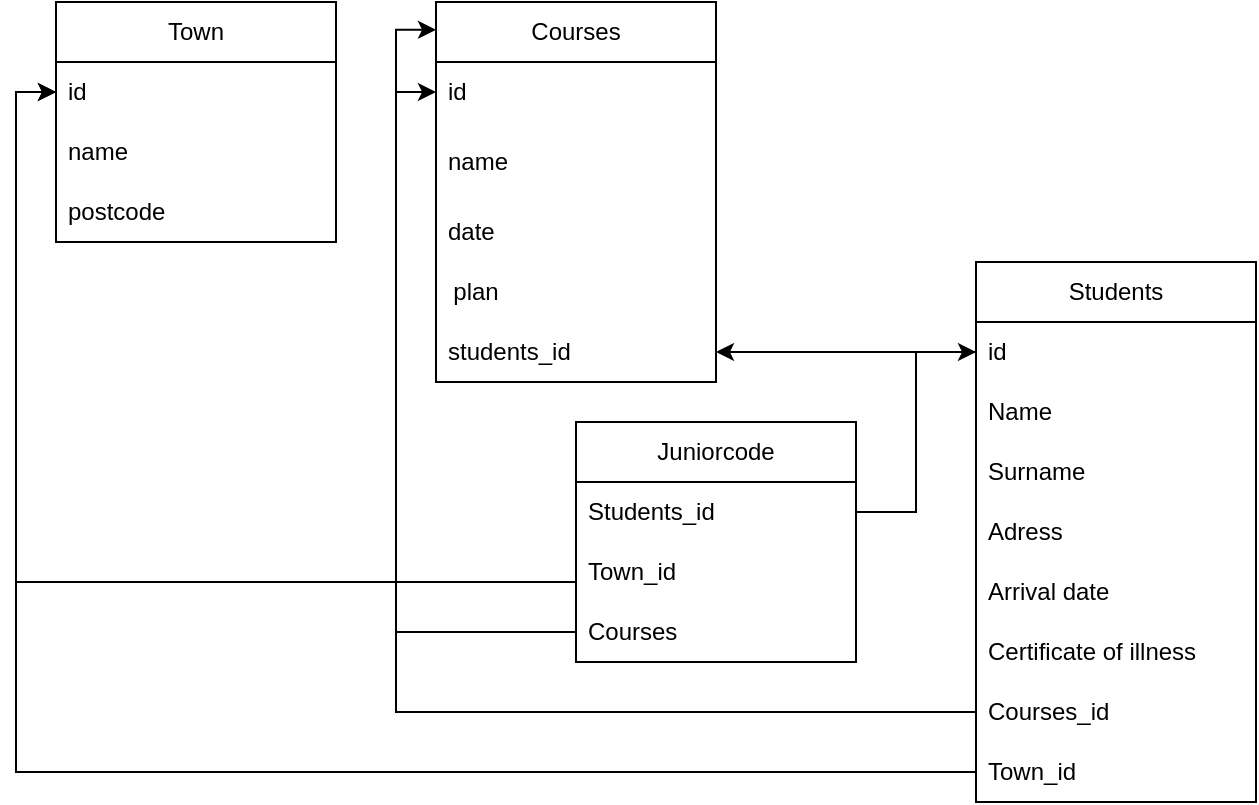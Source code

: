 <mxfile version="24.4.13" type="github">
  <diagram id="C5RBs43oDa-KdzZeNtuy" name="Page-1">
    <mxGraphModel dx="1195" dy="652" grid="1" gridSize="10" guides="1" tooltips="1" connect="1" arrows="1" fold="1" page="1" pageScale="1" pageWidth="827" pageHeight="1169" math="0" shadow="0">
      <root>
        <mxCell id="WIyWlLk6GJQsqaUBKTNV-0" />
        <mxCell id="WIyWlLk6GJQsqaUBKTNV-1" parent="WIyWlLk6GJQsqaUBKTNV-0" />
        <mxCell id="8m4UOrSaYYZFjj3PVBPL-12" value="Town" style="swimlane;fontStyle=0;childLayout=stackLayout;horizontal=1;startSize=30;horizontalStack=0;resizeParent=1;resizeParentMax=0;resizeLast=0;collapsible=1;marginBottom=0;whiteSpace=wrap;html=1;" vertex="1" parent="WIyWlLk6GJQsqaUBKTNV-1">
          <mxGeometry x="140" y="140" width="140" height="120" as="geometry" />
        </mxCell>
        <mxCell id="8m4UOrSaYYZFjj3PVBPL-13" value="id" style="text;strokeColor=none;fillColor=none;align=left;verticalAlign=middle;spacingLeft=4;spacingRight=4;overflow=hidden;points=[[0,0.5],[1,0.5]];portConstraint=eastwest;rotatable=0;whiteSpace=wrap;html=1;" vertex="1" parent="8m4UOrSaYYZFjj3PVBPL-12">
          <mxGeometry y="30" width="140" height="30" as="geometry" />
        </mxCell>
        <mxCell id="8m4UOrSaYYZFjj3PVBPL-14" value="name" style="text;strokeColor=none;fillColor=none;align=left;verticalAlign=middle;spacingLeft=4;spacingRight=4;overflow=hidden;points=[[0,0.5],[1,0.5]];portConstraint=eastwest;rotatable=0;whiteSpace=wrap;html=1;" vertex="1" parent="8m4UOrSaYYZFjj3PVBPL-12">
          <mxGeometry y="60" width="140" height="30" as="geometry" />
        </mxCell>
        <mxCell id="8m4UOrSaYYZFjj3PVBPL-36" value="postcode" style="text;strokeColor=none;fillColor=none;align=left;verticalAlign=middle;spacingLeft=4;spacingRight=4;overflow=hidden;points=[[0,0.5],[1,0.5]];portConstraint=eastwest;rotatable=0;whiteSpace=wrap;html=1;" vertex="1" parent="8m4UOrSaYYZFjj3PVBPL-12">
          <mxGeometry y="90" width="140" height="30" as="geometry" />
        </mxCell>
        <mxCell id="8m4UOrSaYYZFjj3PVBPL-16" value="Courses" style="swimlane;fontStyle=0;childLayout=stackLayout;horizontal=1;startSize=30;horizontalStack=0;resizeParent=1;resizeParentMax=0;resizeLast=0;collapsible=1;marginBottom=0;whiteSpace=wrap;html=1;" vertex="1" parent="WIyWlLk6GJQsqaUBKTNV-1">
          <mxGeometry x="330" y="140" width="140" height="190" as="geometry" />
        </mxCell>
        <mxCell id="8m4UOrSaYYZFjj3PVBPL-17" value="id" style="text;strokeColor=none;fillColor=none;align=left;verticalAlign=middle;spacingLeft=4;spacingRight=4;overflow=hidden;points=[[0,0.5],[1,0.5]];portConstraint=eastwest;rotatable=0;whiteSpace=wrap;html=1;" vertex="1" parent="8m4UOrSaYYZFjj3PVBPL-16">
          <mxGeometry y="30" width="140" height="30" as="geometry" />
        </mxCell>
        <mxCell id="8m4UOrSaYYZFjj3PVBPL-18" value="name" style="text;strokeColor=none;fillColor=none;align=left;verticalAlign=middle;spacingLeft=4;spacingRight=4;overflow=hidden;points=[[0,0.5],[1,0.5]];portConstraint=eastwest;rotatable=0;whiteSpace=wrap;html=1;" vertex="1" parent="8m4UOrSaYYZFjj3PVBPL-16">
          <mxGeometry y="60" width="140" height="40" as="geometry" />
        </mxCell>
        <mxCell id="8m4UOrSaYYZFjj3PVBPL-19" value="date" style="text;strokeColor=none;fillColor=none;align=left;verticalAlign=middle;spacingLeft=4;spacingRight=4;overflow=hidden;points=[[0,0.5],[1,0.5]];portConstraint=eastwest;rotatable=0;whiteSpace=wrap;html=1;" vertex="1" parent="8m4UOrSaYYZFjj3PVBPL-16">
          <mxGeometry y="100" width="140" height="30" as="geometry" />
        </mxCell>
        <mxCell id="8m4UOrSaYYZFjj3PVBPL-38" style="text;strokeColor=none;fillColor=none;align=left;verticalAlign=middle;spacingLeft=4;spacingRight=4;overflow=hidden;points=[[0,0.5],[1,0.5]];portConstraint=eastwest;rotatable=0;whiteSpace=wrap;html=1;" vertex="1" parent="8m4UOrSaYYZFjj3PVBPL-16">
          <mxGeometry y="130" width="140" height="30" as="geometry" />
        </mxCell>
        <mxCell id="8m4UOrSaYYZFjj3PVBPL-24" value="students_id" style="text;strokeColor=none;fillColor=none;align=left;verticalAlign=middle;spacingLeft=4;spacingRight=4;overflow=hidden;points=[[0,0.5],[1,0.5]];portConstraint=eastwest;rotatable=0;whiteSpace=wrap;html=1;" vertex="1" parent="8m4UOrSaYYZFjj3PVBPL-16">
          <mxGeometry y="160" width="140" height="30" as="geometry" />
        </mxCell>
        <mxCell id="8m4UOrSaYYZFjj3PVBPL-25" value="plan" style="text;html=1;align=center;verticalAlign=middle;whiteSpace=wrap;rounded=0;" vertex="1" parent="WIyWlLk6GJQsqaUBKTNV-1">
          <mxGeometry x="320" y="270" width="60" height="30" as="geometry" />
        </mxCell>
        <mxCell id="8m4UOrSaYYZFjj3PVBPL-27" value="Students" style="swimlane;fontStyle=0;childLayout=stackLayout;horizontal=1;startSize=30;horizontalStack=0;resizeParent=1;resizeParentMax=0;resizeLast=0;collapsible=1;marginBottom=0;whiteSpace=wrap;html=1;" vertex="1" parent="WIyWlLk6GJQsqaUBKTNV-1">
          <mxGeometry x="600" y="270" width="140" height="270" as="geometry" />
        </mxCell>
        <mxCell id="8m4UOrSaYYZFjj3PVBPL-28" value="id" style="text;strokeColor=none;fillColor=none;align=left;verticalAlign=middle;spacingLeft=4;spacingRight=4;overflow=hidden;points=[[0,0.5],[1,0.5]];portConstraint=eastwest;rotatable=0;whiteSpace=wrap;html=1;" vertex="1" parent="8m4UOrSaYYZFjj3PVBPL-27">
          <mxGeometry y="30" width="140" height="30" as="geometry" />
        </mxCell>
        <mxCell id="8m4UOrSaYYZFjj3PVBPL-29" value="Name" style="text;strokeColor=none;fillColor=none;align=left;verticalAlign=middle;spacingLeft=4;spacingRight=4;overflow=hidden;points=[[0,0.5],[1,0.5]];portConstraint=eastwest;rotatable=0;whiteSpace=wrap;html=1;" vertex="1" parent="8m4UOrSaYYZFjj3PVBPL-27">
          <mxGeometry y="60" width="140" height="30" as="geometry" />
        </mxCell>
        <mxCell id="8m4UOrSaYYZFjj3PVBPL-30" value="Surname" style="text;strokeColor=none;fillColor=none;align=left;verticalAlign=middle;spacingLeft=4;spacingRight=4;overflow=hidden;points=[[0,0.5],[1,0.5]];portConstraint=eastwest;rotatable=0;whiteSpace=wrap;html=1;" vertex="1" parent="8m4UOrSaYYZFjj3PVBPL-27">
          <mxGeometry y="90" width="140" height="30" as="geometry" />
        </mxCell>
        <mxCell id="8m4UOrSaYYZFjj3PVBPL-34" value="Adress" style="text;strokeColor=none;fillColor=none;align=left;verticalAlign=middle;spacingLeft=4;spacingRight=4;overflow=hidden;points=[[0,0.5],[1,0.5]];portConstraint=eastwest;rotatable=0;whiteSpace=wrap;html=1;" vertex="1" parent="8m4UOrSaYYZFjj3PVBPL-27">
          <mxGeometry y="120" width="140" height="30" as="geometry" />
        </mxCell>
        <mxCell id="8m4UOrSaYYZFjj3PVBPL-32" value="Arrival date" style="text;strokeColor=none;fillColor=none;align=left;verticalAlign=middle;spacingLeft=4;spacingRight=4;overflow=hidden;points=[[0,0.5],[1,0.5]];portConstraint=eastwest;rotatable=0;whiteSpace=wrap;html=1;" vertex="1" parent="8m4UOrSaYYZFjj3PVBPL-27">
          <mxGeometry y="150" width="140" height="30" as="geometry" />
        </mxCell>
        <mxCell id="8m4UOrSaYYZFjj3PVBPL-33" value="Certificate of illness" style="text;strokeColor=none;fillColor=none;align=left;verticalAlign=middle;spacingLeft=4;spacingRight=4;overflow=hidden;points=[[0,0.5],[1,0.5]];portConstraint=eastwest;rotatable=0;whiteSpace=wrap;html=1;" vertex="1" parent="8m4UOrSaYYZFjj3PVBPL-27">
          <mxGeometry y="180" width="140" height="30" as="geometry" />
        </mxCell>
        <mxCell id="8m4UOrSaYYZFjj3PVBPL-35" value="Courses_id" style="text;strokeColor=none;fillColor=none;align=left;verticalAlign=middle;spacingLeft=4;spacingRight=4;overflow=hidden;points=[[0,0.5],[1,0.5]];portConstraint=eastwest;rotatable=0;whiteSpace=wrap;html=1;" vertex="1" parent="8m4UOrSaYYZFjj3PVBPL-27">
          <mxGeometry y="210" width="140" height="30" as="geometry" />
        </mxCell>
        <mxCell id="8m4UOrSaYYZFjj3PVBPL-47" value="Town_id" style="text;strokeColor=none;fillColor=none;align=left;verticalAlign=middle;spacingLeft=4;spacingRight=4;overflow=hidden;points=[[0,0.5],[1,0.5]];portConstraint=eastwest;rotatable=0;whiteSpace=wrap;html=1;" vertex="1" parent="8m4UOrSaYYZFjj3PVBPL-27">
          <mxGeometry y="240" width="140" height="30" as="geometry" />
        </mxCell>
        <mxCell id="8m4UOrSaYYZFjj3PVBPL-40" style="edgeStyle=orthogonalEdgeStyle;rounded=0;orthogonalLoop=1;jettySize=auto;html=1;entryX=0;entryY=0.5;entryDx=0;entryDy=0;" edge="1" parent="WIyWlLk6GJQsqaUBKTNV-1" source="8m4UOrSaYYZFjj3PVBPL-35" target="8m4UOrSaYYZFjj3PVBPL-17">
          <mxGeometry relative="1" as="geometry" />
        </mxCell>
        <mxCell id="8m4UOrSaYYZFjj3PVBPL-46" style="edgeStyle=orthogonalEdgeStyle;rounded=0;orthogonalLoop=1;jettySize=auto;html=1;entryX=1;entryY=0.5;entryDx=0;entryDy=0;" edge="1" parent="WIyWlLk6GJQsqaUBKTNV-1" source="8m4UOrSaYYZFjj3PVBPL-28" target="8m4UOrSaYYZFjj3PVBPL-24">
          <mxGeometry relative="1" as="geometry" />
        </mxCell>
        <mxCell id="8m4UOrSaYYZFjj3PVBPL-48" style="edgeStyle=orthogonalEdgeStyle;rounded=0;orthogonalLoop=1;jettySize=auto;html=1;entryX=0;entryY=0.5;entryDx=0;entryDy=0;" edge="1" parent="WIyWlLk6GJQsqaUBKTNV-1" source="8m4UOrSaYYZFjj3PVBPL-47" target="8m4UOrSaYYZFjj3PVBPL-13">
          <mxGeometry relative="1" as="geometry" />
        </mxCell>
        <mxCell id="8m4UOrSaYYZFjj3PVBPL-50" value="Juniorcode" style="swimlane;fontStyle=0;childLayout=stackLayout;horizontal=1;startSize=30;horizontalStack=0;resizeParent=1;resizeParentMax=0;resizeLast=0;collapsible=1;marginBottom=0;whiteSpace=wrap;html=1;" vertex="1" parent="WIyWlLk6GJQsqaUBKTNV-1">
          <mxGeometry x="400" y="350" width="140" height="120" as="geometry" />
        </mxCell>
        <mxCell id="8m4UOrSaYYZFjj3PVBPL-51" value="Students_id" style="text;strokeColor=none;fillColor=none;align=left;verticalAlign=middle;spacingLeft=4;spacingRight=4;overflow=hidden;points=[[0,0.5],[1,0.5]];portConstraint=eastwest;rotatable=0;whiteSpace=wrap;html=1;" vertex="1" parent="8m4UOrSaYYZFjj3PVBPL-50">
          <mxGeometry y="30" width="140" height="30" as="geometry" />
        </mxCell>
        <mxCell id="8m4UOrSaYYZFjj3PVBPL-52" value="Town_id" style="text;strokeColor=none;fillColor=none;align=left;verticalAlign=middle;spacingLeft=4;spacingRight=4;overflow=hidden;points=[[0,0.5],[1,0.5]];portConstraint=eastwest;rotatable=0;whiteSpace=wrap;html=1;" vertex="1" parent="8m4UOrSaYYZFjj3PVBPL-50">
          <mxGeometry y="60" width="140" height="30" as="geometry" />
        </mxCell>
        <mxCell id="8m4UOrSaYYZFjj3PVBPL-53" value="Courses" style="text;strokeColor=none;fillColor=none;align=left;verticalAlign=middle;spacingLeft=4;spacingRight=4;overflow=hidden;points=[[0,0.5],[1,0.5]];portConstraint=eastwest;rotatable=0;whiteSpace=wrap;html=1;" vertex="1" parent="8m4UOrSaYYZFjj3PVBPL-50">
          <mxGeometry y="90" width="140" height="30" as="geometry" />
        </mxCell>
        <mxCell id="8m4UOrSaYYZFjj3PVBPL-56" style="edgeStyle=orthogonalEdgeStyle;rounded=0;orthogonalLoop=1;jettySize=auto;html=1;entryX=0;entryY=0.073;entryDx=0;entryDy=0;entryPerimeter=0;" edge="1" parent="WIyWlLk6GJQsqaUBKTNV-1" source="8m4UOrSaYYZFjj3PVBPL-53" target="8m4UOrSaYYZFjj3PVBPL-16">
          <mxGeometry relative="1" as="geometry" />
        </mxCell>
        <mxCell id="8m4UOrSaYYZFjj3PVBPL-57" style="edgeStyle=orthogonalEdgeStyle;rounded=0;orthogonalLoop=1;jettySize=auto;html=1;entryX=0;entryY=0.5;entryDx=0;entryDy=0;" edge="1" parent="WIyWlLk6GJQsqaUBKTNV-1" source="8m4UOrSaYYZFjj3PVBPL-52" target="8m4UOrSaYYZFjj3PVBPL-13">
          <mxGeometry relative="1" as="geometry">
            <Array as="points">
              <mxPoint x="120" y="430" />
              <mxPoint x="120" y="185" />
            </Array>
          </mxGeometry>
        </mxCell>
        <mxCell id="8m4UOrSaYYZFjj3PVBPL-58" style="edgeStyle=orthogonalEdgeStyle;rounded=0;orthogonalLoop=1;jettySize=auto;html=1;" edge="1" parent="WIyWlLk6GJQsqaUBKTNV-1" source="8m4UOrSaYYZFjj3PVBPL-51" target="8m4UOrSaYYZFjj3PVBPL-28">
          <mxGeometry relative="1" as="geometry" />
        </mxCell>
      </root>
    </mxGraphModel>
  </diagram>
</mxfile>
